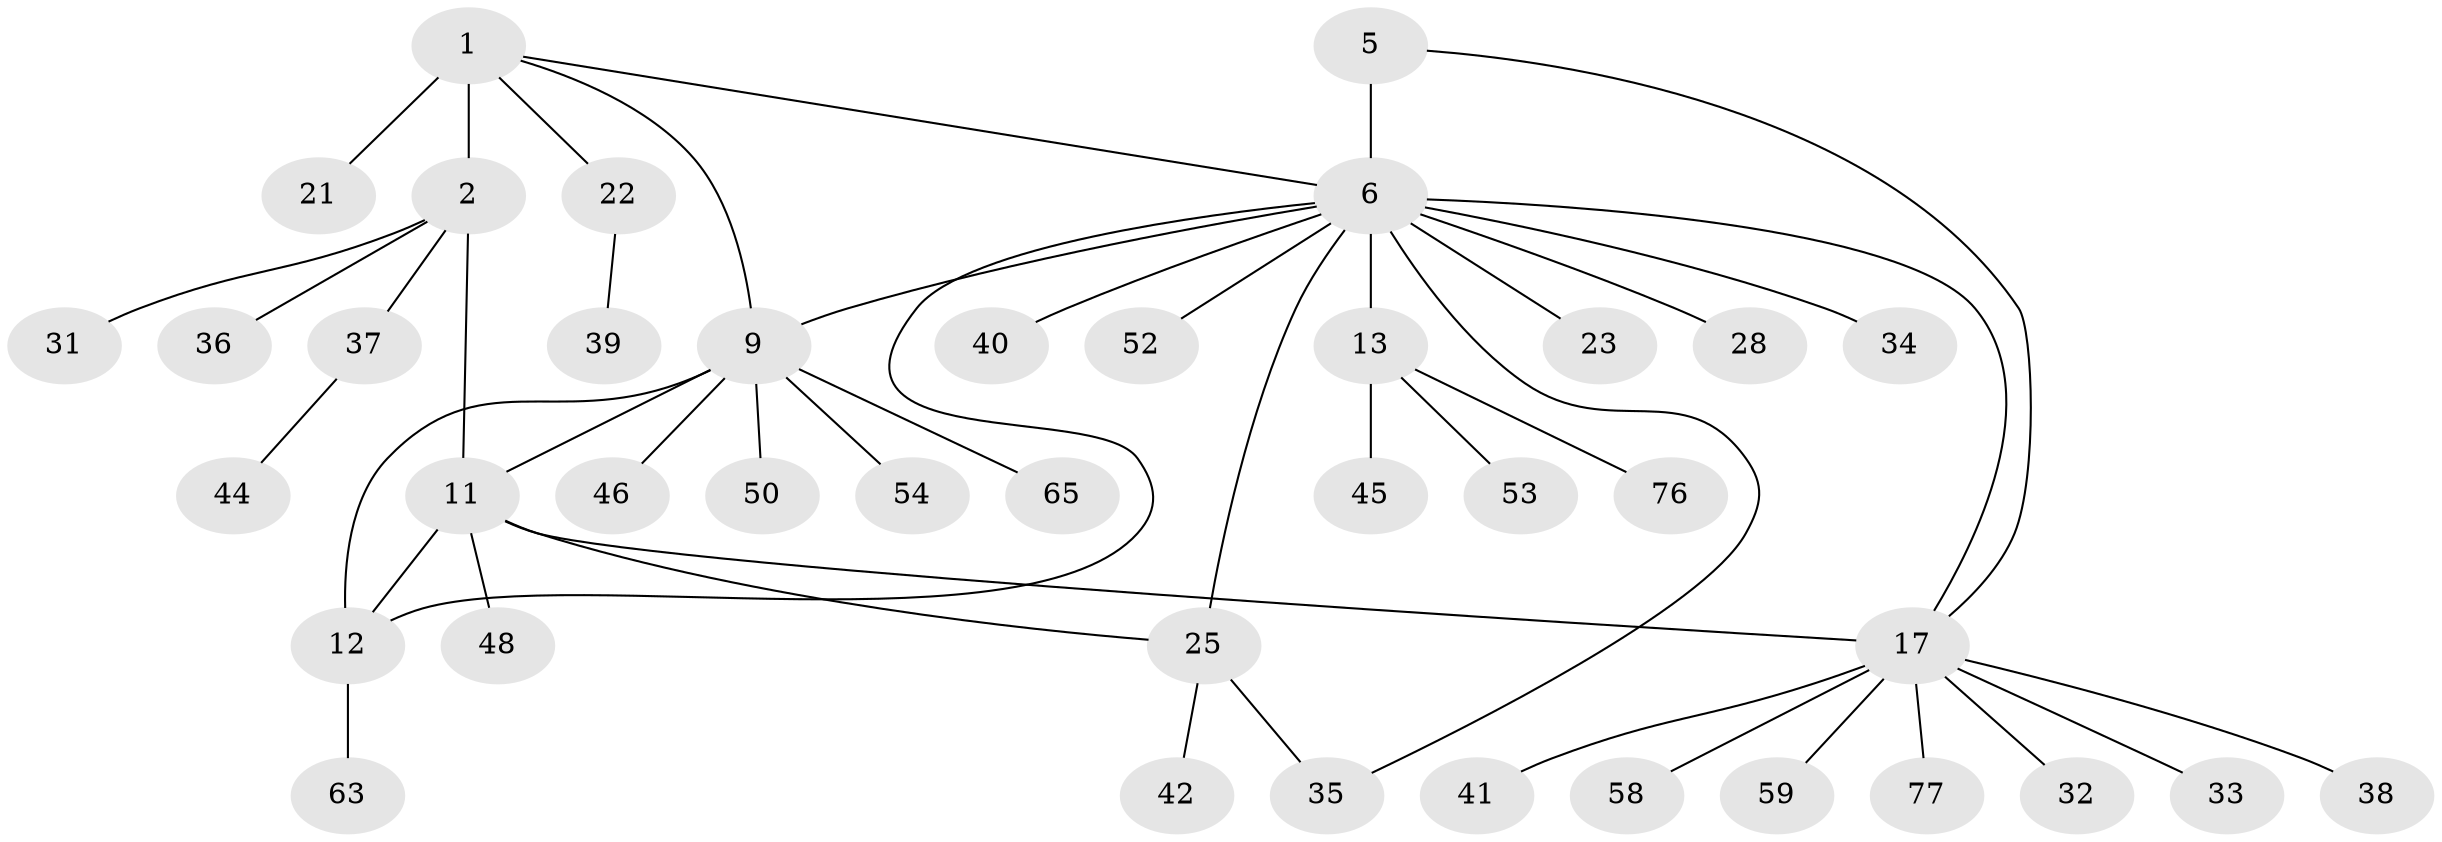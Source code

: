 // original degree distribution, {6: 0.1, 5: 0.05, 3: 0.0375, 7: 0.0125, 8: 0.0375, 4: 0.0125, 9: 0.025, 2: 0.225, 1: 0.5}
// Generated by graph-tools (version 1.1) at 2025/15/03/09/25 04:15:51]
// undirected, 40 vertices, 47 edges
graph export_dot {
graph [start="1"]
  node [color=gray90,style=filled];
  1 [super="+3"];
  2 [super="+49+4"];
  5 [super="+8"];
  6 [super="+7+24+15"];
  9 [super="+10+51+75+66+27"];
  11 [super="+20+29"];
  12;
  13 [super="+14+26"];
  17 [super="+18+19"];
  21 [super="+74"];
  22;
  23;
  25 [super="+56+43"];
  28;
  31 [super="+73"];
  32;
  33;
  34;
  35;
  36;
  37;
  38 [super="+60"];
  39;
  40 [super="+68"];
  41;
  42;
  44 [super="+55+78"];
  45;
  46 [super="+47"];
  48;
  50;
  52;
  53;
  54;
  58;
  59 [super="+72"];
  63;
  65;
  76;
  77;
  1 -- 2 [weight=4];
  1 -- 6 [weight=2];
  1 -- 9;
  1 -- 21;
  1 -- 22;
  2 -- 36;
  2 -- 11;
  2 -- 37;
  2 -- 31;
  5 -- 6 [weight=4];
  5 -- 17;
  6 -- 34;
  6 -- 35;
  6 -- 9 [weight=2];
  6 -- 52;
  6 -- 40;
  6 -- 12;
  6 -- 13 [weight=4];
  6 -- 17;
  6 -- 23;
  6 -- 25;
  6 -- 28;
  9 -- 11 [weight=2];
  9 -- 12 [weight=2];
  9 -- 50;
  9 -- 65;
  9 -- 46;
  9 -- 54;
  11 -- 12;
  11 -- 48;
  11 -- 17 [weight=3];
  11 -- 25;
  12 -- 63;
  13 -- 45;
  13 -- 53;
  13 -- 76;
  17 -- 32;
  17 -- 38;
  17 -- 41;
  17 -- 59;
  17 -- 77;
  17 -- 33;
  17 -- 58;
  22 -- 39;
  25 -- 35;
  25 -- 42;
  37 -- 44;
}
